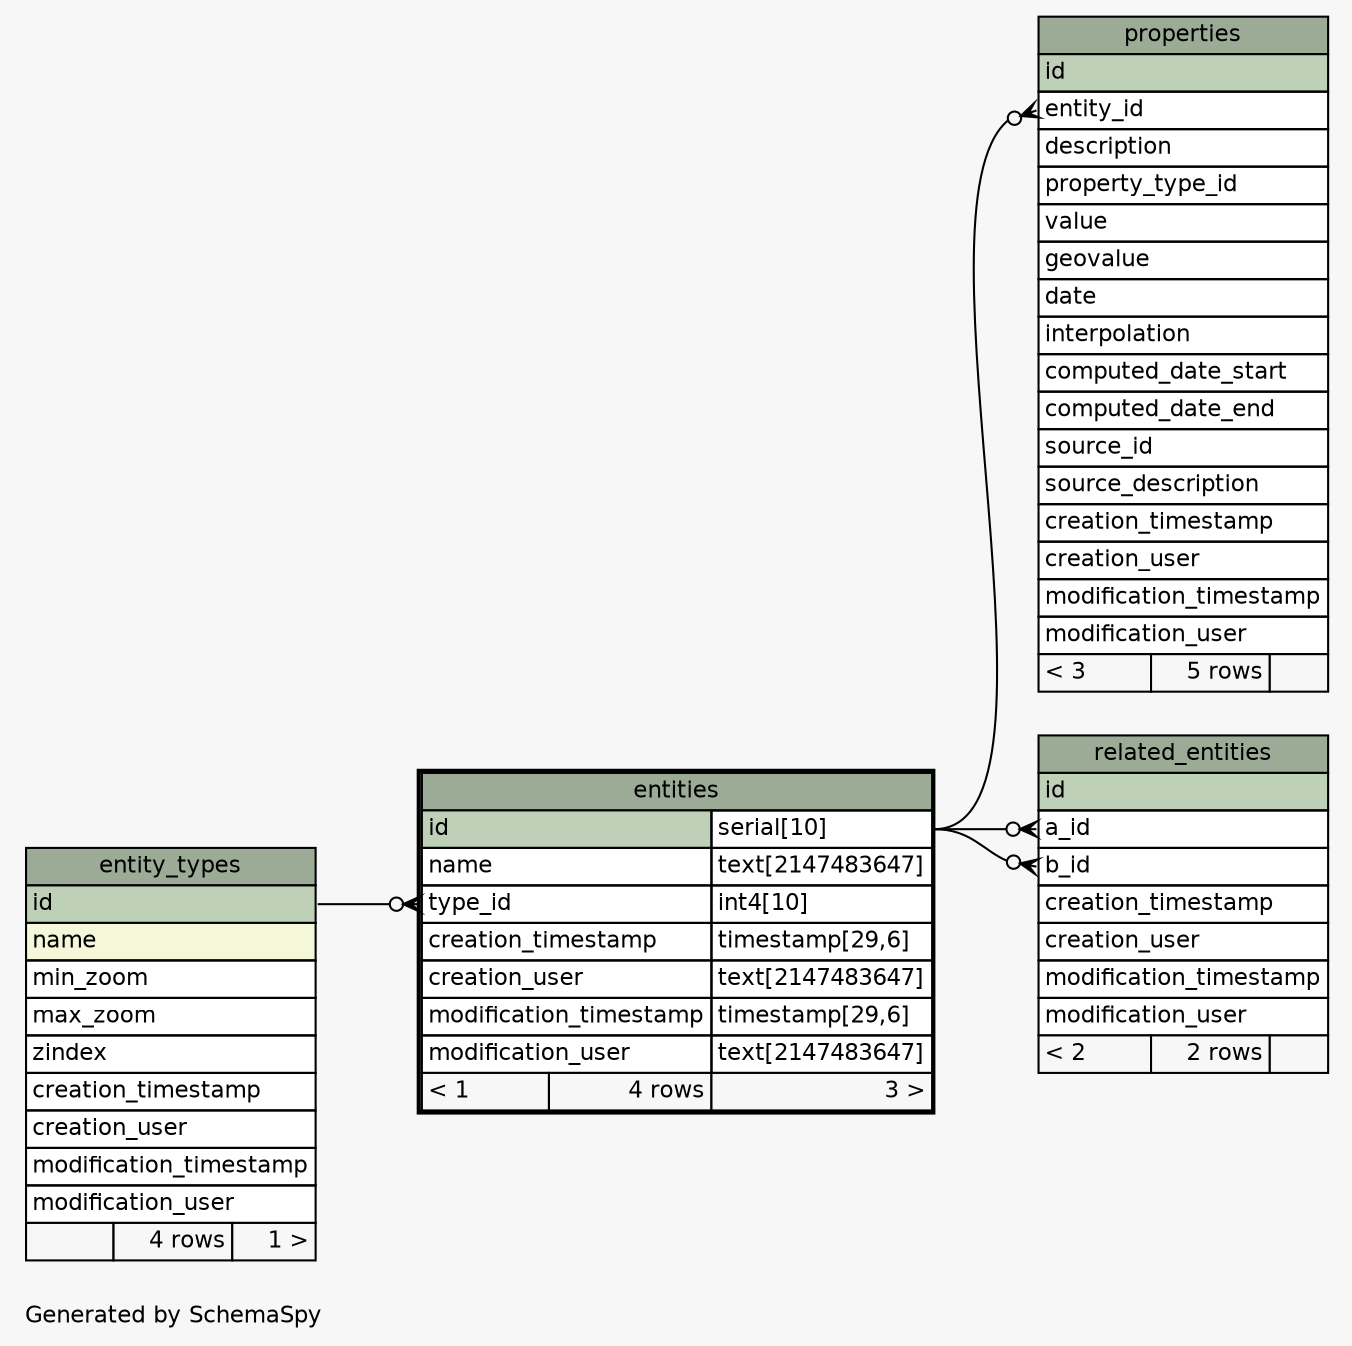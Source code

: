 // dot 2.38.0 on Mac OS X 10.10.1
// SchemaSpy rev 590
digraph "oneDegreeRelationshipsDiagram" {
  graph [
    rankdir="RL"
    bgcolor="#f7f7f7"
    label="\nGenerated by SchemaSpy"
    labeljust="l"
    nodesep="0.18"
    ranksep="0.46"
    fontname="Helvetica"
    fontsize="11"
  ];
  node [
    fontname="Helvetica"
    fontsize="11"
    shape="plaintext"
  ];
  edge [
    arrowsize="0.8"
  ];
  "entities":"type_id":w -> "entity_types":"id":e [arrowhead=none dir=back arrowtail=crowodot];
  "properties":"entity_id":w -> "entities":"id.type":e [arrowhead=none dir=back arrowtail=crowodot];
  "related_entities":"a_id":w -> "entities":"id.type":e [arrowhead=none dir=back arrowtail=crowodot];
  "related_entities":"b_id":w -> "entities":"id.type":e [arrowhead=none dir=back arrowtail=crowodot];
  "entities" [
    label=<
    <TABLE BORDER="2" CELLBORDER="1" CELLSPACING="0" BGCOLOR="#ffffff">
      <TR><TD COLSPAN="3" BGCOLOR="#9bab96" ALIGN="CENTER">entities</TD></TR>
      <TR><TD PORT="id" COLSPAN="2" BGCOLOR="#bed1b8" ALIGN="LEFT">id</TD><TD PORT="id.type" ALIGN="LEFT">serial[10]</TD></TR>
      <TR><TD PORT="name" COLSPAN="2" ALIGN="LEFT">name</TD><TD PORT="name.type" ALIGN="LEFT">text[2147483647]</TD></TR>
      <TR><TD PORT="type_id" COLSPAN="2" ALIGN="LEFT">type_id</TD><TD PORT="type_id.type" ALIGN="LEFT">int4[10]</TD></TR>
      <TR><TD PORT="creation_timestamp" COLSPAN="2" ALIGN="LEFT">creation_timestamp</TD><TD PORT="creation_timestamp.type" ALIGN="LEFT">timestamp[29,6]</TD></TR>
      <TR><TD PORT="creation_user" COLSPAN="2" ALIGN="LEFT">creation_user</TD><TD PORT="creation_user.type" ALIGN="LEFT">text[2147483647]</TD></TR>
      <TR><TD PORT="modification_timestamp" COLSPAN="2" ALIGN="LEFT">modification_timestamp</TD><TD PORT="modification_timestamp.type" ALIGN="LEFT">timestamp[29,6]</TD></TR>
      <TR><TD PORT="modification_user" COLSPAN="2" ALIGN="LEFT">modification_user</TD><TD PORT="modification_user.type" ALIGN="LEFT">text[2147483647]</TD></TR>
      <TR><TD ALIGN="LEFT" BGCOLOR="#f7f7f7">&lt; 1</TD><TD ALIGN="RIGHT" BGCOLOR="#f7f7f7">4 rows</TD><TD ALIGN="RIGHT" BGCOLOR="#f7f7f7">3 &gt;</TD></TR>
    </TABLE>>
    URL="entities.html"
    tooltip="entities"
  ];
  "entity_types" [
    label=<
    <TABLE BORDER="0" CELLBORDER="1" CELLSPACING="0" BGCOLOR="#ffffff">
      <TR><TD COLSPAN="3" BGCOLOR="#9bab96" ALIGN="CENTER">entity_types</TD></TR>
      <TR><TD PORT="id" COLSPAN="3" BGCOLOR="#bed1b8" ALIGN="LEFT">id</TD></TR>
      <TR><TD PORT="name" COLSPAN="3" BGCOLOR="#f4f7da" ALIGN="LEFT">name</TD></TR>
      <TR><TD PORT="min_zoom" COLSPAN="3" ALIGN="LEFT">min_zoom</TD></TR>
      <TR><TD PORT="max_zoom" COLSPAN="3" ALIGN="LEFT">max_zoom</TD></TR>
      <TR><TD PORT="zindex" COLSPAN="3" ALIGN="LEFT">zindex</TD></TR>
      <TR><TD PORT="creation_timestamp" COLSPAN="3" ALIGN="LEFT">creation_timestamp</TD></TR>
      <TR><TD PORT="creation_user" COLSPAN="3" ALIGN="LEFT">creation_user</TD></TR>
      <TR><TD PORT="modification_timestamp" COLSPAN="3" ALIGN="LEFT">modification_timestamp</TD></TR>
      <TR><TD PORT="modification_user" COLSPAN="3" ALIGN="LEFT">modification_user</TD></TR>
      <TR><TD ALIGN="LEFT" BGCOLOR="#f7f7f7">  </TD><TD ALIGN="RIGHT" BGCOLOR="#f7f7f7">4 rows</TD><TD ALIGN="RIGHT" BGCOLOR="#f7f7f7">1 &gt;</TD></TR>
    </TABLE>>
    URL="entity_types.html"
    tooltip="entity_types"
  ];
  "properties" [
    label=<
    <TABLE BORDER="0" CELLBORDER="1" CELLSPACING="0" BGCOLOR="#ffffff">
      <TR><TD COLSPAN="3" BGCOLOR="#9bab96" ALIGN="CENTER">properties</TD></TR>
      <TR><TD PORT="id" COLSPAN="3" BGCOLOR="#bed1b8" ALIGN="LEFT">id</TD></TR>
      <TR><TD PORT="entity_id" COLSPAN="3" ALIGN="LEFT">entity_id</TD></TR>
      <TR><TD PORT="description" COLSPAN="3" ALIGN="LEFT">description</TD></TR>
      <TR><TD PORT="property_type_id" COLSPAN="3" ALIGN="LEFT">property_type_id</TD></TR>
      <TR><TD PORT="value" COLSPAN="3" ALIGN="LEFT">value</TD></TR>
      <TR><TD PORT="geovalue" COLSPAN="3" ALIGN="LEFT">geovalue</TD></TR>
      <TR><TD PORT="date" COLSPAN="3" ALIGN="LEFT">date</TD></TR>
      <TR><TD PORT="interpolation" COLSPAN="3" ALIGN="LEFT">interpolation</TD></TR>
      <TR><TD PORT="computed_date_start" COLSPAN="3" ALIGN="LEFT">computed_date_start</TD></TR>
      <TR><TD PORT="computed_date_end" COLSPAN="3" ALIGN="LEFT">computed_date_end</TD></TR>
      <TR><TD PORT="source_id" COLSPAN="3" ALIGN="LEFT">source_id</TD></TR>
      <TR><TD PORT="source_description" COLSPAN="3" ALIGN="LEFT">source_description</TD></TR>
      <TR><TD PORT="creation_timestamp" COLSPAN="3" ALIGN="LEFT">creation_timestamp</TD></TR>
      <TR><TD PORT="creation_user" COLSPAN="3" ALIGN="LEFT">creation_user</TD></TR>
      <TR><TD PORT="modification_timestamp" COLSPAN="3" ALIGN="LEFT">modification_timestamp</TD></TR>
      <TR><TD PORT="modification_user" COLSPAN="3" ALIGN="LEFT">modification_user</TD></TR>
      <TR><TD ALIGN="LEFT" BGCOLOR="#f7f7f7">&lt; 3</TD><TD ALIGN="RIGHT" BGCOLOR="#f7f7f7">5 rows</TD><TD ALIGN="RIGHT" BGCOLOR="#f7f7f7">  </TD></TR>
    </TABLE>>
    URL="properties.html"
    tooltip="properties"
  ];
  "related_entities" [
    label=<
    <TABLE BORDER="0" CELLBORDER="1" CELLSPACING="0" BGCOLOR="#ffffff">
      <TR><TD COLSPAN="3" BGCOLOR="#9bab96" ALIGN="CENTER">related_entities</TD></TR>
      <TR><TD PORT="id" COLSPAN="3" BGCOLOR="#bed1b8" ALIGN="LEFT">id</TD></TR>
      <TR><TD PORT="a_id" COLSPAN="3" ALIGN="LEFT">a_id</TD></TR>
      <TR><TD PORT="b_id" COLSPAN="3" ALIGN="LEFT">b_id</TD></TR>
      <TR><TD PORT="creation_timestamp" COLSPAN="3" ALIGN="LEFT">creation_timestamp</TD></TR>
      <TR><TD PORT="creation_user" COLSPAN="3" ALIGN="LEFT">creation_user</TD></TR>
      <TR><TD PORT="modification_timestamp" COLSPAN="3" ALIGN="LEFT">modification_timestamp</TD></TR>
      <TR><TD PORT="modification_user" COLSPAN="3" ALIGN="LEFT">modification_user</TD></TR>
      <TR><TD ALIGN="LEFT" BGCOLOR="#f7f7f7">&lt; 2</TD><TD ALIGN="RIGHT" BGCOLOR="#f7f7f7">2 rows</TD><TD ALIGN="RIGHT" BGCOLOR="#f7f7f7">  </TD></TR>
    </TABLE>>
    URL="related_entities.html"
    tooltip="related_entities"
  ];
}
